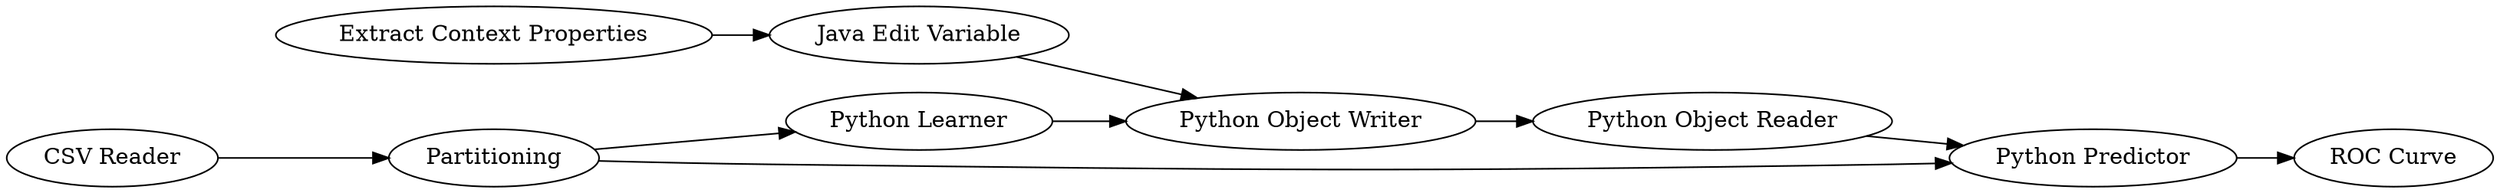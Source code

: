 digraph {
	"-7760921421322128191_11" [label="Python Predictor"]
	"-7760921421322128191_13" [label="ROC Curve"]
	"-7760921421322128191_12" [label=Partitioning]
	"-7760921421322128191_8" [label="Extract Context Properties"]
	"-7760921421322128191_9" [label="Java Edit Variable"]
	"-7760921421322128191_7" [label="Python Object Writer"]
	"-7760921421322128191_6" [label="Python Learner"]
	"-7760921421322128191_10" [label="Python Object Reader"]
	"-7760921421322128191_5" [label="CSV Reader"]
	"-7760921421322128191_9" -> "-7760921421322128191_7"
	"-7760921421322128191_7" -> "-7760921421322128191_10"
	"-7760921421322128191_12" -> "-7760921421322128191_6"
	"-7760921421322128191_6" -> "-7760921421322128191_7"
	"-7760921421322128191_12" -> "-7760921421322128191_11"
	"-7760921421322128191_11" -> "-7760921421322128191_13"
	"-7760921421322128191_10" -> "-7760921421322128191_11"
	"-7760921421322128191_8" -> "-7760921421322128191_9"
	"-7760921421322128191_5" -> "-7760921421322128191_12"
	rankdir=LR
}
